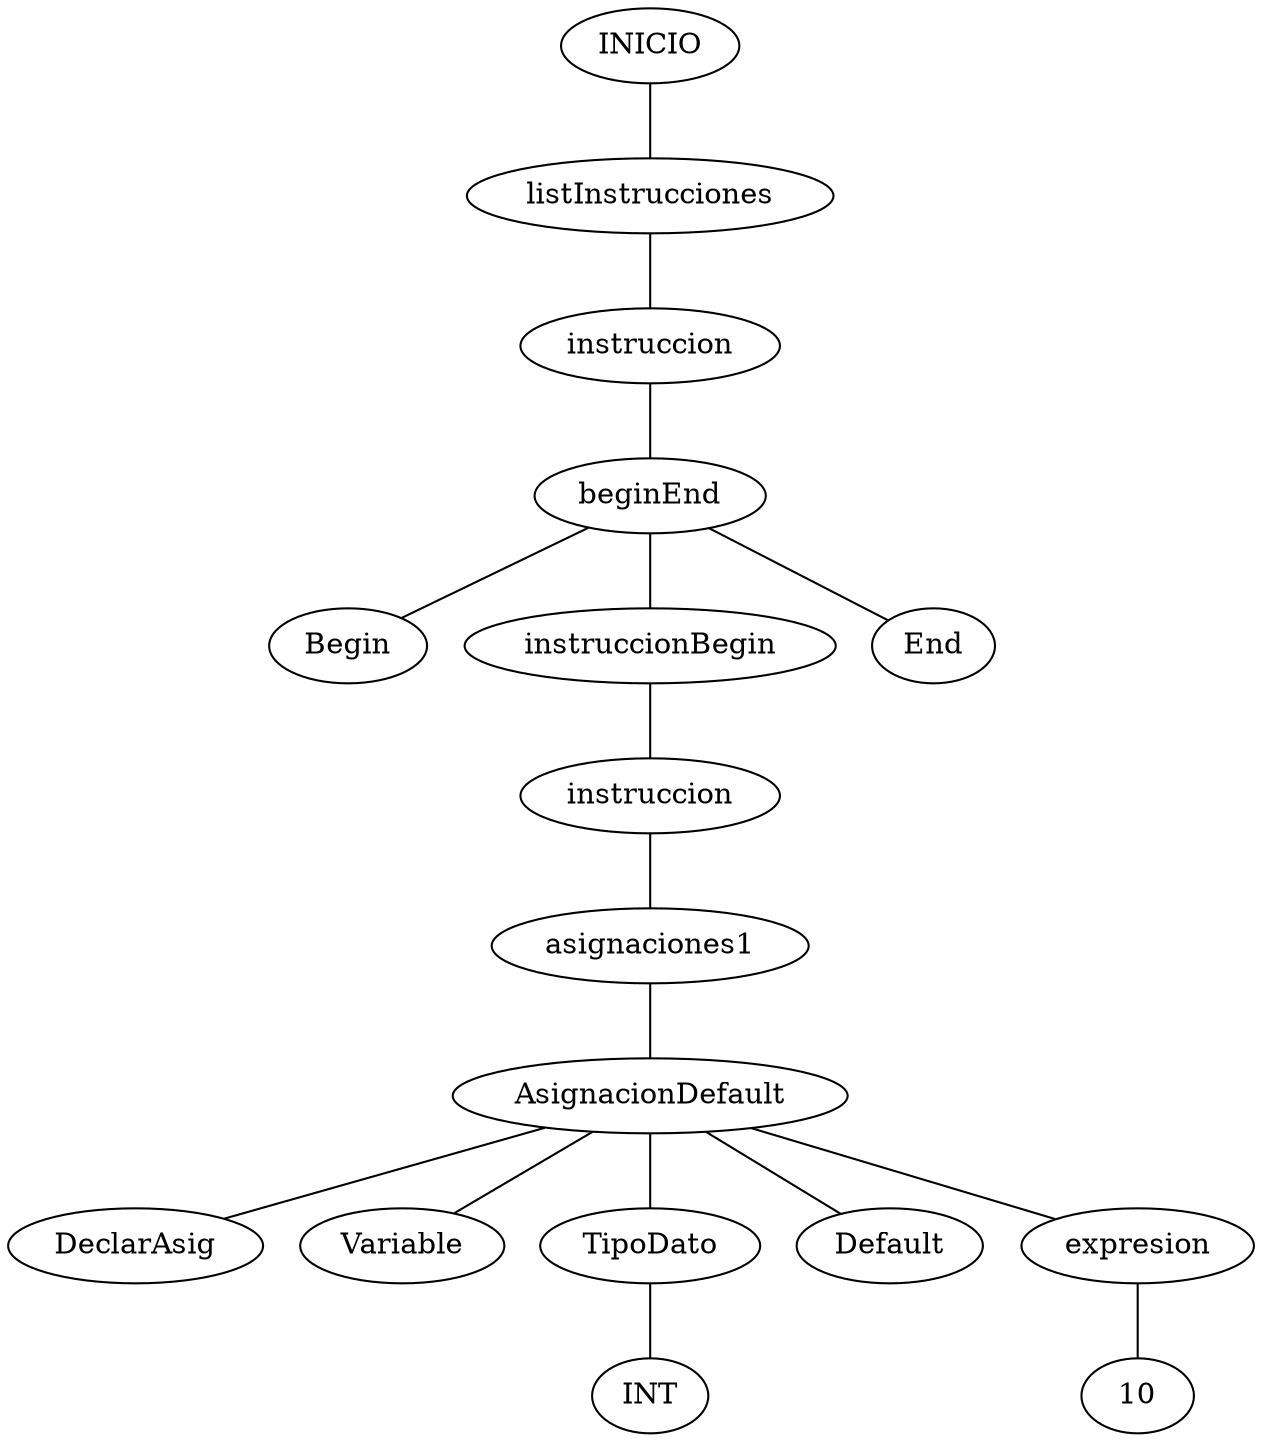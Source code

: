 graph AST{ 
 ordering = "out" 
15 [label="INICIO"]
16 [label="listInstrucciones"]
15 -- 16
17 [label="instruccion"]
18[label="beginEnd"];
19 [label="Begin"];
20 [label="End"];
21 [label="instruccionBegin"];
22 [label="instruccion"]
23 [label="asignaciones1"]
24 [label="AsignacionDefault"]
25 [label="DeclarAsig"]
26 [label="Variable"]
27 [label="TipoDato"]
28 [label="INT"]
29 [label="Default"]
30 [label = "10"]
31 [label = "expresion" ]
 31 -- 30
27 -- 28
24 -- 25
24 -- 26
24 -- 27
24 -- 29
24 -- 31
23 -- 24
22 -- 23
18 -- 19;
18 -- 21;
18 -- 20;
21 -- 22;
17 -- 18;
16 -- 17
}

